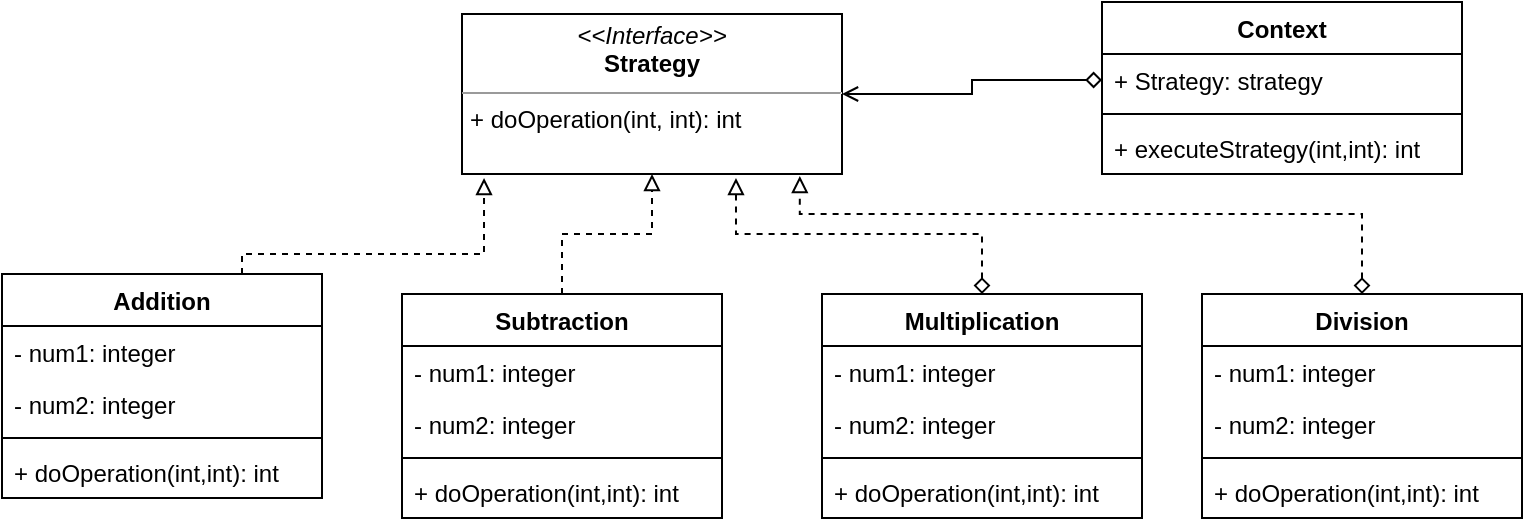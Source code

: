 <mxfile version="12.8.8" type="github"><diagram id="dzRYNOP3i3UyQEw0CwjL" name="Page-1"><mxGraphModel dx="1360" dy="753" grid="1" gridSize="10" guides="1" tooltips="1" connect="1" arrows="1" fold="1" page="1" pageScale="1" pageWidth="2339" pageHeight="3300" math="0" shadow="0"><root><mxCell id="0"/><mxCell id="1" parent="0"/><mxCell id="9ov8AmMsYko8pvktAuXE-35" value="&lt;p style=&quot;margin: 0px ; margin-top: 4px ; text-align: center&quot;&gt;&lt;i&gt;&amp;lt;&amp;lt;Interface&amp;gt;&amp;gt;&lt;/i&gt;&lt;br&gt;&lt;b&gt;Strategy&lt;/b&gt;&lt;/p&gt;&lt;hr size=&quot;1&quot;&gt;&lt;p style=&quot;margin: 0px ; margin-left: 4px&quot;&gt;&lt;/p&gt;&lt;p style=&quot;margin: 0px ; margin-left: 4px&quot;&gt;+ doOperation(int, int): int&lt;br&gt;&lt;br&gt;&lt;/p&gt;" style="verticalAlign=top;align=left;overflow=fill;fontSize=12;fontFamily=Helvetica;html=1;" vertex="1" parent="1"><mxGeometry x="230" y="70" width="190" height="80" as="geometry"/></mxCell><mxCell id="9ov8AmMsYko8pvktAuXE-47" style="edgeStyle=orthogonalEdgeStyle;rounded=0;orthogonalLoop=1;jettySize=auto;html=1;dashed=1;endArrow=block;endFill=0;entryX=0.5;entryY=1;entryDx=0;entryDy=0;" edge="1" parent="1" source="9ov8AmMsYko8pvktAuXE-20" target="9ov8AmMsYko8pvktAuXE-35"><mxGeometry relative="1" as="geometry"><mxPoint x="320" y="160" as="targetPoint"/></mxGeometry></mxCell><mxCell id="9ov8AmMsYko8pvktAuXE-46" style="edgeStyle=orthogonalEdgeStyle;rounded=0;orthogonalLoop=1;jettySize=auto;html=1;entryX=0.058;entryY=1.025;entryDx=0;entryDy=0;entryPerimeter=0;dashed=1;endArrow=block;endFill=0;" edge="1" parent="1" source="9ov8AmMsYko8pvktAuXE-15" target="9ov8AmMsYko8pvktAuXE-35"><mxGeometry relative="1" as="geometry"><Array as="points"><mxPoint x="120" y="190"/><mxPoint x="241" y="190"/></Array></mxGeometry></mxCell><mxCell id="9ov8AmMsYko8pvktAuXE-65" style="edgeStyle=orthogonalEdgeStyle;rounded=0;orthogonalLoop=1;jettySize=auto;html=1;entryX=1;entryY=0.5;entryDx=0;entryDy=0;endArrow=open;endFill=0;startArrow=diamond;startFill=0;" edge="1" parent="1" source="9ov8AmMsYko8pvktAuXE-37" target="9ov8AmMsYko8pvktAuXE-35"><mxGeometry relative="1" as="geometry"/></mxCell><mxCell id="9ov8AmMsYko8pvktAuXE-73" style="edgeStyle=orthogonalEdgeStyle;rounded=0;orthogonalLoop=1;jettySize=auto;html=1;entryX=0.721;entryY=1.025;entryDx=0;entryDy=0;entryPerimeter=0;startArrow=diamond;startFill=0;endArrow=block;endFill=0;dashed=1;" edge="1" parent="1" source="9ov8AmMsYko8pvktAuXE-67" target="9ov8AmMsYko8pvktAuXE-35"><mxGeometry relative="1" as="geometry"/></mxCell><mxCell id="9ov8AmMsYko8pvktAuXE-67" value="Multiplication" style="swimlane;fontStyle=1;align=center;verticalAlign=top;childLayout=stackLayout;horizontal=1;startSize=26;horizontalStack=0;resizeParent=1;resizeParentMax=0;resizeLast=0;collapsible=1;marginBottom=0;" vertex="1" parent="1"><mxGeometry x="410" y="210" width="160" height="112" as="geometry"/></mxCell><mxCell id="9ov8AmMsYko8pvktAuXE-68" value="- num1: integer" style="text;strokeColor=none;fillColor=none;align=left;verticalAlign=top;spacingLeft=4;spacingRight=4;overflow=hidden;rotatable=0;points=[[0,0.5],[1,0.5]];portConstraint=eastwest;" vertex="1" parent="9ov8AmMsYko8pvktAuXE-67"><mxGeometry y="26" width="160" height="26" as="geometry"/></mxCell><mxCell id="9ov8AmMsYko8pvktAuXE-69" value="- num2: integer" style="text;strokeColor=none;fillColor=none;align=left;verticalAlign=top;spacingLeft=4;spacingRight=4;overflow=hidden;rotatable=0;points=[[0,0.5],[1,0.5]];portConstraint=eastwest;" vertex="1" parent="9ov8AmMsYko8pvktAuXE-67"><mxGeometry y="52" width="160" height="26" as="geometry"/></mxCell><mxCell id="9ov8AmMsYko8pvktAuXE-70" value="" style="line;strokeWidth=1;fillColor=none;align=left;verticalAlign=middle;spacingTop=-1;spacingLeft=3;spacingRight=3;rotatable=0;labelPosition=right;points=[];portConstraint=eastwest;" vertex="1" parent="9ov8AmMsYko8pvktAuXE-67"><mxGeometry y="78" width="160" height="8" as="geometry"/></mxCell><mxCell id="9ov8AmMsYko8pvktAuXE-71" value="+ doOperation(int,int): int" style="text;strokeColor=none;fillColor=none;align=left;verticalAlign=top;spacingLeft=4;spacingRight=4;overflow=hidden;rotatable=0;points=[[0,0.5],[1,0.5]];portConstraint=eastwest;" vertex="1" parent="9ov8AmMsYko8pvktAuXE-67"><mxGeometry y="86" width="160" height="26" as="geometry"/></mxCell><mxCell id="9ov8AmMsYko8pvktAuXE-74" style="edgeStyle=orthogonalEdgeStyle;rounded=0;orthogonalLoop=1;jettySize=auto;html=1;entryX=0.889;entryY=1.013;entryDx=0;entryDy=0;entryPerimeter=0;startArrow=diamond;startFill=0;endArrow=block;endFill=0;dashed=1;" edge="1" parent="1" source="9ov8AmMsYko8pvktAuXE-1" target="9ov8AmMsYko8pvktAuXE-35"><mxGeometry relative="1" as="geometry"><Array as="points"><mxPoint x="680" y="170"/><mxPoint x="399" y="170"/></Array></mxGeometry></mxCell><mxCell id="9ov8AmMsYko8pvktAuXE-1" value="Division" style="swimlane;fontStyle=1;align=center;verticalAlign=top;childLayout=stackLayout;horizontal=1;startSize=26;horizontalStack=0;resizeParent=1;resizeParentMax=0;resizeLast=0;collapsible=1;marginBottom=0;" vertex="1" parent="1"><mxGeometry x="600" y="210" width="160" height="112" as="geometry"/></mxCell><mxCell id="9ov8AmMsYko8pvktAuXE-2" value="- num1: integer" style="text;strokeColor=none;fillColor=none;align=left;verticalAlign=top;spacingLeft=4;spacingRight=4;overflow=hidden;rotatable=0;points=[[0,0.5],[1,0.5]];portConstraint=eastwest;" vertex="1" parent="9ov8AmMsYko8pvktAuXE-1"><mxGeometry y="26" width="160" height="26" as="geometry"/></mxCell><mxCell id="9ov8AmMsYko8pvktAuXE-13" value="- num2: integer" style="text;strokeColor=none;fillColor=none;align=left;verticalAlign=top;spacingLeft=4;spacingRight=4;overflow=hidden;rotatable=0;points=[[0,0.5],[1,0.5]];portConstraint=eastwest;" vertex="1" parent="9ov8AmMsYko8pvktAuXE-1"><mxGeometry y="52" width="160" height="26" as="geometry"/></mxCell><mxCell id="9ov8AmMsYko8pvktAuXE-3" value="" style="line;strokeWidth=1;fillColor=none;align=left;verticalAlign=middle;spacingTop=-1;spacingLeft=3;spacingRight=3;rotatable=0;labelPosition=right;points=[];portConstraint=eastwest;" vertex="1" parent="9ov8AmMsYko8pvktAuXE-1"><mxGeometry y="78" width="160" height="8" as="geometry"/></mxCell><mxCell id="9ov8AmMsYko8pvktAuXE-4" value="+ doOperation(int,int): int" style="text;strokeColor=none;fillColor=none;align=left;verticalAlign=top;spacingLeft=4;spacingRight=4;overflow=hidden;rotatable=0;points=[[0,0.5],[1,0.5]];portConstraint=eastwest;" vertex="1" parent="9ov8AmMsYko8pvktAuXE-1"><mxGeometry y="86" width="160" height="26" as="geometry"/></mxCell><mxCell id="9ov8AmMsYko8pvktAuXE-15" value="Addition" style="swimlane;fontStyle=1;align=center;verticalAlign=top;childLayout=stackLayout;horizontal=1;startSize=26;horizontalStack=0;resizeParent=1;resizeParentMax=0;resizeLast=0;collapsible=1;marginBottom=0;" vertex="1" parent="1"><mxGeometry y="200" width="160" height="112" as="geometry"/></mxCell><mxCell id="9ov8AmMsYko8pvktAuXE-16" value="- num1: integer" style="text;strokeColor=none;fillColor=none;align=left;verticalAlign=top;spacingLeft=4;spacingRight=4;overflow=hidden;rotatable=0;points=[[0,0.5],[1,0.5]];portConstraint=eastwest;" vertex="1" parent="9ov8AmMsYko8pvktAuXE-15"><mxGeometry y="26" width="160" height="26" as="geometry"/></mxCell><mxCell id="9ov8AmMsYko8pvktAuXE-17" value="- num2: integer" style="text;strokeColor=none;fillColor=none;align=left;verticalAlign=top;spacingLeft=4;spacingRight=4;overflow=hidden;rotatable=0;points=[[0,0.5],[1,0.5]];portConstraint=eastwest;" vertex="1" parent="9ov8AmMsYko8pvktAuXE-15"><mxGeometry y="52" width="160" height="26" as="geometry"/></mxCell><mxCell id="9ov8AmMsYko8pvktAuXE-18" value="" style="line;strokeWidth=1;fillColor=none;align=left;verticalAlign=middle;spacingTop=-1;spacingLeft=3;spacingRight=3;rotatable=0;labelPosition=right;points=[];portConstraint=eastwest;" vertex="1" parent="9ov8AmMsYko8pvktAuXE-15"><mxGeometry y="78" width="160" height="8" as="geometry"/></mxCell><mxCell id="9ov8AmMsYko8pvktAuXE-19" value="+ doOperation(int,int): int" style="text;strokeColor=none;fillColor=none;align=left;verticalAlign=top;spacingLeft=4;spacingRight=4;overflow=hidden;rotatable=0;points=[[0,0.5],[1,0.5]];portConstraint=eastwest;" vertex="1" parent="9ov8AmMsYko8pvktAuXE-15"><mxGeometry y="86" width="160" height="26" as="geometry"/></mxCell><mxCell id="9ov8AmMsYko8pvktAuXE-20" value="Subtraction" style="swimlane;fontStyle=1;align=center;verticalAlign=top;childLayout=stackLayout;horizontal=1;startSize=26;horizontalStack=0;resizeParent=1;resizeParentMax=0;resizeLast=0;collapsible=1;marginBottom=0;" vertex="1" parent="1"><mxGeometry x="200" y="210" width="160" height="112" as="geometry"/></mxCell><mxCell id="9ov8AmMsYko8pvktAuXE-21" value="- num1: integer" style="text;strokeColor=none;fillColor=none;align=left;verticalAlign=top;spacingLeft=4;spacingRight=4;overflow=hidden;rotatable=0;points=[[0,0.5],[1,0.5]];portConstraint=eastwest;" vertex="1" parent="9ov8AmMsYko8pvktAuXE-20"><mxGeometry y="26" width="160" height="26" as="geometry"/></mxCell><mxCell id="9ov8AmMsYko8pvktAuXE-22" value="- num2: integer" style="text;strokeColor=none;fillColor=none;align=left;verticalAlign=top;spacingLeft=4;spacingRight=4;overflow=hidden;rotatable=0;points=[[0,0.5],[1,0.5]];portConstraint=eastwest;" vertex="1" parent="9ov8AmMsYko8pvktAuXE-20"><mxGeometry y="52" width="160" height="26" as="geometry"/></mxCell><mxCell id="9ov8AmMsYko8pvktAuXE-23" value="" style="line;strokeWidth=1;fillColor=none;align=left;verticalAlign=middle;spacingTop=-1;spacingLeft=3;spacingRight=3;rotatable=0;labelPosition=right;points=[];portConstraint=eastwest;" vertex="1" parent="9ov8AmMsYko8pvktAuXE-20"><mxGeometry y="78" width="160" height="8" as="geometry"/></mxCell><mxCell id="9ov8AmMsYko8pvktAuXE-24" value="+ doOperation(int,int): int" style="text;strokeColor=none;fillColor=none;align=left;verticalAlign=top;spacingLeft=4;spacingRight=4;overflow=hidden;rotatable=0;points=[[0,0.5],[1,0.5]];portConstraint=eastwest;" vertex="1" parent="9ov8AmMsYko8pvktAuXE-20"><mxGeometry y="86" width="160" height="26" as="geometry"/></mxCell><mxCell id="9ov8AmMsYko8pvktAuXE-36" value="Context" style="swimlane;fontStyle=1;align=center;verticalAlign=top;childLayout=stackLayout;horizontal=1;startSize=26;horizontalStack=0;resizeParent=1;resizeParentMax=0;resizeLast=0;collapsible=1;marginBottom=0;" vertex="1" parent="1"><mxGeometry x="550" y="64" width="180" height="86" as="geometry"/></mxCell><mxCell id="9ov8AmMsYko8pvktAuXE-37" value="+ Strategy: strategy " style="text;strokeColor=none;fillColor=none;align=left;verticalAlign=top;spacingLeft=4;spacingRight=4;overflow=hidden;rotatable=0;points=[[0,0.5],[1,0.5]];portConstraint=eastwest;" vertex="1" parent="9ov8AmMsYko8pvktAuXE-36"><mxGeometry y="26" width="180" height="26" as="geometry"/></mxCell><mxCell id="9ov8AmMsYko8pvktAuXE-38" value="" style="line;strokeWidth=1;fillColor=none;align=left;verticalAlign=middle;spacingTop=-1;spacingLeft=3;spacingRight=3;rotatable=0;labelPosition=right;points=[];portConstraint=eastwest;" vertex="1" parent="9ov8AmMsYko8pvktAuXE-36"><mxGeometry y="52" width="180" height="8" as="geometry"/></mxCell><mxCell id="9ov8AmMsYko8pvktAuXE-39" value="+ executeStrategy(int,int): int" style="text;strokeColor=none;fillColor=none;align=left;verticalAlign=top;spacingLeft=4;spacingRight=4;overflow=hidden;rotatable=0;points=[[0,0.5],[1,0.5]];portConstraint=eastwest;" vertex="1" parent="9ov8AmMsYko8pvktAuXE-36"><mxGeometry y="60" width="180" height="26" as="geometry"/></mxCell></root></mxGraphModel></diagram></mxfile>
